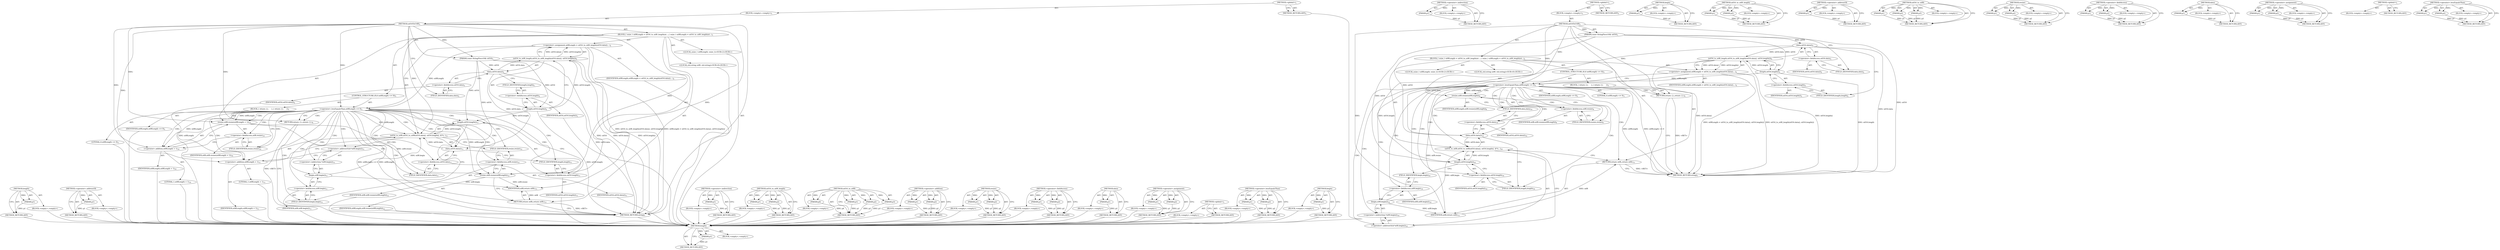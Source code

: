 digraph "begin" {
vulnerable_96 [label=<(METHOD,length)>];
vulnerable_97 [label=<(PARAM,p1)>];
vulnerable_98 [label=<(BLOCK,&lt;empty&gt;,&lt;empty&gt;)>];
vulnerable_99 [label=<(METHOD_RETURN,ANY)>];
vulnerable_120 [label=<(METHOD,&lt;operator&gt;.indirection)>];
vulnerable_121 [label=<(PARAM,p1)>];
vulnerable_122 [label=<(BLOCK,&lt;empty&gt;,&lt;empty&gt;)>];
vulnerable_123 [label=<(METHOD_RETURN,ANY)>];
vulnerable_6 [label=<(METHOD,&lt;global&gt;)<SUB>1</SUB>>];
vulnerable_7 [label=<(BLOCK,&lt;empty&gt;,&lt;empty&gt;)<SUB>1</SUB>>];
vulnerable_8 [label=<(METHOD,utf16ToUtf8)<SUB>1</SUB>>];
vulnerable_9 [label=<(PARAM,const StringPiece16&amp; utf16)<SUB>1</SUB>>];
vulnerable_10 [label=<(BLOCK,{
 ssize_t utf8Length = utf16_to_utf8_length(ut...,{
 ssize_t utf8Length = utf16_to_utf8_length(ut...)<SUB>1</SUB>>];
vulnerable_11 [label="<(LOCAL,ssize_t utf8Length: ssize_t)<SUB>2</SUB>>"];
vulnerable_12 [label=<(&lt;operator&gt;.assignment,utf8Length = utf16_to_utf8_length(utf16.data(),...)<SUB>2</SUB>>];
vulnerable_13 [label=<(IDENTIFIER,utf8Length,utf8Length = utf16_to_utf8_length(utf16.data(),...)<SUB>2</SUB>>];
vulnerable_14 [label=<(utf16_to_utf8_length,utf16_to_utf8_length(utf16.data(), utf16.length()))<SUB>2</SUB>>];
vulnerable_15 [label=<(data,utf16.data())<SUB>2</SUB>>];
vulnerable_16 [label=<(&lt;operator&gt;.fieldAccess,utf16.data)<SUB>2</SUB>>];
vulnerable_17 [label=<(IDENTIFIER,utf16,utf16.data())<SUB>2</SUB>>];
vulnerable_18 [label=<(FIELD_IDENTIFIER,data,data)<SUB>2</SUB>>];
vulnerable_19 [label=<(length,utf16.length())<SUB>2</SUB>>];
vulnerable_20 [label=<(&lt;operator&gt;.fieldAccess,utf16.length)<SUB>2</SUB>>];
vulnerable_21 [label=<(IDENTIFIER,utf16,utf16.length())<SUB>2</SUB>>];
vulnerable_22 [label=<(FIELD_IDENTIFIER,length,length)<SUB>2</SUB>>];
vulnerable_23 [label=<(CONTROL_STRUCTURE,IF,if (utf8Length &lt;= 0))<SUB>3</SUB>>];
vulnerable_24 [label=<(&lt;operator&gt;.lessEqualsThan,utf8Length &lt;= 0)<SUB>3</SUB>>];
vulnerable_25 [label=<(IDENTIFIER,utf8Length,utf8Length &lt;= 0)<SUB>3</SUB>>];
vulnerable_26 [label=<(LITERAL,0,utf8Length &lt;= 0)<SUB>3</SUB>>];
vulnerable_27 [label=<(BLOCK,{
 return {};

     },{
 return {};

     })<SUB>3</SUB>>];
vulnerable_28 [label=<(RETURN,return {};,return {};)<SUB>4</SUB>>];
vulnerable_29 [label="<(LOCAL,std.string utf8: std.string)<SUB>8</SUB>>"];
vulnerable_30 [label=<(resize,utf8.resize(utf8Length))<SUB>9</SUB>>];
vulnerable_31 [label=<(&lt;operator&gt;.fieldAccess,utf8.resize)<SUB>9</SUB>>];
vulnerable_32 [label=<(IDENTIFIER,utf8,utf8.resize(utf8Length))<SUB>9</SUB>>];
vulnerable_33 [label=<(FIELD_IDENTIFIER,resize,resize)<SUB>9</SUB>>];
vulnerable_34 [label=<(IDENTIFIER,utf8Length,utf8.resize(utf8Length))<SUB>9</SUB>>];
vulnerable_35 [label=<(utf16_to_utf8,utf16_to_utf8(utf16.data(), utf16.length(), &amp;*u...)<SUB>10</SUB>>];
vulnerable_36 [label=<(data,utf16.data())<SUB>10</SUB>>];
vulnerable_37 [label=<(&lt;operator&gt;.fieldAccess,utf16.data)<SUB>10</SUB>>];
vulnerable_38 [label=<(IDENTIFIER,utf16,utf16.data())<SUB>10</SUB>>];
vulnerable_39 [label=<(FIELD_IDENTIFIER,data,data)<SUB>10</SUB>>];
vulnerable_40 [label=<(length,utf16.length())<SUB>10</SUB>>];
vulnerable_41 [label=<(&lt;operator&gt;.fieldAccess,utf16.length)<SUB>10</SUB>>];
vulnerable_42 [label=<(IDENTIFIER,utf16,utf16.length())<SUB>10</SUB>>];
vulnerable_43 [label=<(FIELD_IDENTIFIER,length,length)<SUB>10</SUB>>];
vulnerable_44 [label=<(&lt;operator&gt;.addressOf,&amp;*utf8.begin())<SUB>10</SUB>>];
vulnerable_45 [label=<(&lt;operator&gt;.indirection,*utf8.begin())<SUB>10</SUB>>];
vulnerable_46 [label=<(begin,utf8.begin())<SUB>10</SUB>>];
vulnerable_47 [label=<(&lt;operator&gt;.fieldAccess,utf8.begin)<SUB>10</SUB>>];
vulnerable_48 [label=<(IDENTIFIER,utf8,utf8.begin())<SUB>10</SUB>>];
vulnerable_49 [label=<(FIELD_IDENTIFIER,begin,begin)<SUB>10</SUB>>];
vulnerable_50 [label=<(RETURN,return utf8;,return utf8;)<SUB>11</SUB>>];
vulnerable_51 [label=<(IDENTIFIER,utf8,return utf8;)<SUB>11</SUB>>];
vulnerable_52 [label=<(METHOD_RETURN,string)<SUB>1</SUB>>];
vulnerable_54 [label=<(METHOD_RETURN,ANY)<SUB>1</SUB>>];
vulnerable_124 [label=<(METHOD,begin)>];
vulnerable_125 [label=<(PARAM,p1)>];
vulnerable_126 [label=<(BLOCK,&lt;empty&gt;,&lt;empty&gt;)>];
vulnerable_127 [label=<(METHOD_RETURN,ANY)>];
vulnerable_82 [label=<(METHOD,utf16_to_utf8_length)>];
vulnerable_83 [label=<(PARAM,p1)>];
vulnerable_84 [label=<(PARAM,p2)>];
vulnerable_85 [label=<(BLOCK,&lt;empty&gt;,&lt;empty&gt;)>];
vulnerable_86 [label=<(METHOD_RETURN,ANY)>];
vulnerable_116 [label=<(METHOD,&lt;operator&gt;.addressOf)>];
vulnerable_117 [label=<(PARAM,p1)>];
vulnerable_118 [label=<(BLOCK,&lt;empty&gt;,&lt;empty&gt;)>];
vulnerable_119 [label=<(METHOD_RETURN,ANY)>];
vulnerable_110 [label=<(METHOD,utf16_to_utf8)>];
vulnerable_111 [label=<(PARAM,p1)>];
vulnerable_112 [label=<(PARAM,p2)>];
vulnerable_113 [label=<(PARAM,p3)>];
vulnerable_114 [label=<(BLOCK,&lt;empty&gt;,&lt;empty&gt;)>];
vulnerable_115 [label=<(METHOD_RETURN,ANY)>];
vulnerable_105 [label=<(METHOD,resize)>];
vulnerable_106 [label=<(PARAM,p1)>];
vulnerable_107 [label=<(PARAM,p2)>];
vulnerable_108 [label=<(BLOCK,&lt;empty&gt;,&lt;empty&gt;)>];
vulnerable_109 [label=<(METHOD_RETURN,ANY)>];
vulnerable_91 [label=<(METHOD,&lt;operator&gt;.fieldAccess)>];
vulnerable_92 [label=<(PARAM,p1)>];
vulnerable_93 [label=<(PARAM,p2)>];
vulnerable_94 [label=<(BLOCK,&lt;empty&gt;,&lt;empty&gt;)>];
vulnerable_95 [label=<(METHOD_RETURN,ANY)>];
vulnerable_87 [label=<(METHOD,data)>];
vulnerable_88 [label=<(PARAM,p1)>];
vulnerable_89 [label=<(BLOCK,&lt;empty&gt;,&lt;empty&gt;)>];
vulnerable_90 [label=<(METHOD_RETURN,ANY)>];
vulnerable_77 [label=<(METHOD,&lt;operator&gt;.assignment)>];
vulnerable_78 [label=<(PARAM,p1)>];
vulnerable_79 [label=<(PARAM,p2)>];
vulnerable_80 [label=<(BLOCK,&lt;empty&gt;,&lt;empty&gt;)>];
vulnerable_81 [label=<(METHOD_RETURN,ANY)>];
vulnerable_71 [label=<(METHOD,&lt;global&gt;)<SUB>1</SUB>>];
vulnerable_72 [label=<(BLOCK,&lt;empty&gt;,&lt;empty&gt;)>];
vulnerable_73 [label=<(METHOD_RETURN,ANY)>];
vulnerable_100 [label=<(METHOD,&lt;operator&gt;.lessEqualsThan)>];
vulnerable_101 [label=<(PARAM,p1)>];
vulnerable_102 [label=<(PARAM,p2)>];
vulnerable_103 [label=<(BLOCK,&lt;empty&gt;,&lt;empty&gt;)>];
vulnerable_104 [label=<(METHOD_RETURN,ANY)>];
fixed_106 [label=<(METHOD,length)>];
fixed_107 [label=<(PARAM,p1)>];
fixed_108 [label=<(BLOCK,&lt;empty&gt;,&lt;empty&gt;)>];
fixed_109 [label=<(METHOD_RETURN,ANY)>];
fixed_132 [label=<(METHOD,&lt;operator&gt;.addressOf)>];
fixed_133 [label=<(PARAM,p1)>];
fixed_134 [label=<(BLOCK,&lt;empty&gt;,&lt;empty&gt;)>];
fixed_135 [label=<(METHOD_RETURN,ANY)>];
fixed_6 [label=<(METHOD,&lt;global&gt;)<SUB>1</SUB>>];
fixed_7 [label=<(BLOCK,&lt;empty&gt;,&lt;empty&gt;)<SUB>1</SUB>>];
fixed_8 [label=<(METHOD,utf16ToUtf8)<SUB>1</SUB>>];
fixed_9 [label=<(PARAM,const StringPiece16&amp; utf16)<SUB>1</SUB>>];
fixed_10 [label=<(BLOCK,{
 ssize_t utf8Length = utf16_to_utf8_length(ut...,{
 ssize_t utf8Length = utf16_to_utf8_length(ut...)<SUB>1</SUB>>];
fixed_11 [label="<(LOCAL,ssize_t utf8Length: ssize_t)<SUB>2</SUB>>"];
fixed_12 [label=<(&lt;operator&gt;.assignment,utf8Length = utf16_to_utf8_length(utf16.data(),...)<SUB>2</SUB>>];
fixed_13 [label=<(IDENTIFIER,utf8Length,utf8Length = utf16_to_utf8_length(utf16.data(),...)<SUB>2</SUB>>];
fixed_14 [label=<(utf16_to_utf8_length,utf16_to_utf8_length(utf16.data(), utf16.length()))<SUB>2</SUB>>];
fixed_15 [label=<(data,utf16.data())<SUB>2</SUB>>];
fixed_16 [label=<(&lt;operator&gt;.fieldAccess,utf16.data)<SUB>2</SUB>>];
fixed_17 [label=<(IDENTIFIER,utf16,utf16.data())<SUB>2</SUB>>];
fixed_18 [label=<(FIELD_IDENTIFIER,data,data)<SUB>2</SUB>>];
fixed_19 [label=<(length,utf16.length())<SUB>2</SUB>>];
fixed_20 [label=<(&lt;operator&gt;.fieldAccess,utf16.length)<SUB>2</SUB>>];
fixed_21 [label=<(IDENTIFIER,utf16,utf16.length())<SUB>2</SUB>>];
fixed_22 [label=<(FIELD_IDENTIFIER,length,length)<SUB>2</SUB>>];
fixed_23 [label=<(CONTROL_STRUCTURE,IF,if (utf8Length &lt;= 0))<SUB>3</SUB>>];
fixed_24 [label=<(&lt;operator&gt;.lessEqualsThan,utf8Length &lt;= 0)<SUB>3</SUB>>];
fixed_25 [label=<(IDENTIFIER,utf8Length,utf8Length &lt;= 0)<SUB>3</SUB>>];
fixed_26 [label=<(LITERAL,0,utf8Length &lt;= 0)<SUB>3</SUB>>];
fixed_27 [label=<(BLOCK,{
 return {};

     },{
 return {};

     })<SUB>3</SUB>>];
fixed_28 [label=<(RETURN,return {};,return {};)<SUB>4</SUB>>];
fixed_29 [label="<(LOCAL,std.string utf8: std.string)<SUB>8</SUB>>"];
fixed_30 [label=<(resize,utf8.resize(utf8Length + 1))<SUB>10</SUB>>];
fixed_31 [label=<(&lt;operator&gt;.fieldAccess,utf8.resize)<SUB>10</SUB>>];
fixed_32 [label=<(IDENTIFIER,utf8,utf8.resize(utf8Length + 1))<SUB>10</SUB>>];
fixed_33 [label=<(FIELD_IDENTIFIER,resize,resize)<SUB>10</SUB>>];
fixed_34 [label=<(&lt;operator&gt;.addition,utf8Length + 1)<SUB>10</SUB>>];
fixed_35 [label=<(IDENTIFIER,utf8Length,utf8Length + 1)<SUB>10</SUB>>];
fixed_36 [label=<(LITERAL,1,utf8Length + 1)<SUB>10</SUB>>];
fixed_37 [label=<(utf16_to_utf8,utf16_to_utf8(utf16.data(), utf16.length(), &amp;*u...)<SUB>11</SUB>>];
fixed_38 [label=<(data,utf16.data())<SUB>11</SUB>>];
fixed_39 [label=<(&lt;operator&gt;.fieldAccess,utf16.data)<SUB>11</SUB>>];
fixed_40 [label=<(IDENTIFIER,utf16,utf16.data())<SUB>11</SUB>>];
fixed_41 [label=<(FIELD_IDENTIFIER,data,data)<SUB>11</SUB>>];
fixed_42 [label=<(length,utf16.length())<SUB>11</SUB>>];
fixed_43 [label=<(&lt;operator&gt;.fieldAccess,utf16.length)<SUB>11</SUB>>];
fixed_44 [label=<(IDENTIFIER,utf16,utf16.length())<SUB>11</SUB>>];
fixed_45 [label=<(FIELD_IDENTIFIER,length,length)<SUB>11</SUB>>];
fixed_46 [label=<(&lt;operator&gt;.addressOf,&amp;*utf8.begin())<SUB>11</SUB>>];
fixed_47 [label=<(&lt;operator&gt;.indirection,*utf8.begin())<SUB>11</SUB>>];
fixed_48 [label=<(begin,utf8.begin())<SUB>11</SUB>>];
fixed_49 [label=<(&lt;operator&gt;.fieldAccess,utf8.begin)<SUB>11</SUB>>];
fixed_50 [label=<(IDENTIFIER,utf8,utf8.begin())<SUB>11</SUB>>];
fixed_51 [label=<(FIELD_IDENTIFIER,begin,begin)<SUB>11</SUB>>];
fixed_52 [label=<(&lt;operator&gt;.addition,utf8Length + 1)<SUB>11</SUB>>];
fixed_53 [label=<(IDENTIFIER,utf8Length,utf8Length + 1)<SUB>11</SUB>>];
fixed_54 [label=<(LITERAL,1,utf8Length + 1)<SUB>11</SUB>>];
fixed_55 [label=<(resize,utf8.resize(utf8Length))<SUB>12</SUB>>];
fixed_56 [label=<(&lt;operator&gt;.fieldAccess,utf8.resize)<SUB>12</SUB>>];
fixed_57 [label=<(IDENTIFIER,utf8,utf8.resize(utf8Length))<SUB>12</SUB>>];
fixed_58 [label=<(FIELD_IDENTIFIER,resize,resize)<SUB>12</SUB>>];
fixed_59 [label=<(IDENTIFIER,utf8Length,utf8.resize(utf8Length))<SUB>12</SUB>>];
fixed_60 [label=<(RETURN,return utf8;,return utf8;)<SUB>13</SUB>>];
fixed_61 [label=<(IDENTIFIER,utf8,return utf8;)<SUB>13</SUB>>];
fixed_62 [label=<(METHOD_RETURN,string)<SUB>1</SUB>>];
fixed_64 [label=<(METHOD_RETURN,ANY)<SUB>1</SUB>>];
fixed_136 [label=<(METHOD,&lt;operator&gt;.indirection)>];
fixed_137 [label=<(PARAM,p1)>];
fixed_138 [label=<(BLOCK,&lt;empty&gt;,&lt;empty&gt;)>];
fixed_139 [label=<(METHOD_RETURN,ANY)>];
fixed_92 [label=<(METHOD,utf16_to_utf8_length)>];
fixed_93 [label=<(PARAM,p1)>];
fixed_94 [label=<(PARAM,p2)>];
fixed_95 [label=<(BLOCK,&lt;empty&gt;,&lt;empty&gt;)>];
fixed_96 [label=<(METHOD_RETURN,ANY)>];
fixed_125 [label=<(METHOD,utf16_to_utf8)>];
fixed_126 [label=<(PARAM,p1)>];
fixed_127 [label=<(PARAM,p2)>];
fixed_128 [label=<(PARAM,p3)>];
fixed_129 [label=<(PARAM,p4)>];
fixed_130 [label=<(BLOCK,&lt;empty&gt;,&lt;empty&gt;)>];
fixed_131 [label=<(METHOD_RETURN,ANY)>];
fixed_120 [label=<(METHOD,&lt;operator&gt;.addition)>];
fixed_121 [label=<(PARAM,p1)>];
fixed_122 [label=<(PARAM,p2)>];
fixed_123 [label=<(BLOCK,&lt;empty&gt;,&lt;empty&gt;)>];
fixed_124 [label=<(METHOD_RETURN,ANY)>];
fixed_115 [label=<(METHOD,resize)>];
fixed_116 [label=<(PARAM,p1)>];
fixed_117 [label=<(PARAM,p2)>];
fixed_118 [label=<(BLOCK,&lt;empty&gt;,&lt;empty&gt;)>];
fixed_119 [label=<(METHOD_RETURN,ANY)>];
fixed_101 [label=<(METHOD,&lt;operator&gt;.fieldAccess)>];
fixed_102 [label=<(PARAM,p1)>];
fixed_103 [label=<(PARAM,p2)>];
fixed_104 [label=<(BLOCK,&lt;empty&gt;,&lt;empty&gt;)>];
fixed_105 [label=<(METHOD_RETURN,ANY)>];
fixed_97 [label=<(METHOD,data)>];
fixed_98 [label=<(PARAM,p1)>];
fixed_99 [label=<(BLOCK,&lt;empty&gt;,&lt;empty&gt;)>];
fixed_100 [label=<(METHOD_RETURN,ANY)>];
fixed_87 [label=<(METHOD,&lt;operator&gt;.assignment)>];
fixed_88 [label=<(PARAM,p1)>];
fixed_89 [label=<(PARAM,p2)>];
fixed_90 [label=<(BLOCK,&lt;empty&gt;,&lt;empty&gt;)>];
fixed_91 [label=<(METHOD_RETURN,ANY)>];
fixed_81 [label=<(METHOD,&lt;global&gt;)<SUB>1</SUB>>];
fixed_82 [label=<(BLOCK,&lt;empty&gt;,&lt;empty&gt;)>];
fixed_83 [label=<(METHOD_RETURN,ANY)>];
fixed_110 [label=<(METHOD,&lt;operator&gt;.lessEqualsThan)>];
fixed_111 [label=<(PARAM,p1)>];
fixed_112 [label=<(PARAM,p2)>];
fixed_113 [label=<(BLOCK,&lt;empty&gt;,&lt;empty&gt;)>];
fixed_114 [label=<(METHOD_RETURN,ANY)>];
fixed_140 [label=<(METHOD,begin)>];
fixed_141 [label=<(PARAM,p1)>];
fixed_142 [label=<(BLOCK,&lt;empty&gt;,&lt;empty&gt;)>];
fixed_143 [label=<(METHOD_RETURN,ANY)>];
vulnerable_96 -> vulnerable_97  [key=0, label="AST: "];
vulnerable_96 -> vulnerable_97  [key=1, label="DDG: "];
vulnerable_96 -> vulnerable_98  [key=0, label="AST: "];
vulnerable_96 -> vulnerable_99  [key=0, label="AST: "];
vulnerable_96 -> vulnerable_99  [key=1, label="CFG: "];
vulnerable_97 -> vulnerable_99  [key=0, label="DDG: p1"];
vulnerable_120 -> vulnerable_121  [key=0, label="AST: "];
vulnerable_120 -> vulnerable_121  [key=1, label="DDG: "];
vulnerable_120 -> vulnerable_122  [key=0, label="AST: "];
vulnerable_120 -> vulnerable_123  [key=0, label="AST: "];
vulnerable_120 -> vulnerable_123  [key=1, label="CFG: "];
vulnerable_121 -> vulnerable_123  [key=0, label="DDG: p1"];
vulnerable_6 -> vulnerable_7  [key=0, label="AST: "];
vulnerable_6 -> vulnerable_54  [key=0, label="AST: "];
vulnerable_6 -> vulnerable_54  [key=1, label="CFG: "];
vulnerable_7 -> vulnerable_8  [key=0, label="AST: "];
vulnerable_8 -> vulnerable_9  [key=0, label="AST: "];
vulnerable_8 -> vulnerable_9  [key=1, label="DDG: "];
vulnerable_8 -> vulnerable_10  [key=0, label="AST: "];
vulnerable_8 -> vulnerable_52  [key=0, label="AST: "];
vulnerable_8 -> vulnerable_18  [key=0, label="CFG: "];
vulnerable_8 -> vulnerable_30  [key=0, label="DDG: "];
vulnerable_8 -> vulnerable_51  [key=0, label="DDG: "];
vulnerable_8 -> vulnerable_24  [key=0, label="DDG: "];
vulnerable_8 -> vulnerable_28  [key=0, label="DDG: "];
vulnerable_9 -> vulnerable_52  [key=0, label="DDG: utf16"];
vulnerable_9 -> vulnerable_36  [key=0, label="DDG: utf16"];
vulnerable_9 -> vulnerable_40  [key=0, label="DDG: utf16"];
vulnerable_9 -> vulnerable_15  [key=0, label="DDG: utf16"];
vulnerable_9 -> vulnerable_19  [key=0, label="DDG: utf16"];
vulnerable_10 -> vulnerable_11  [key=0, label="AST: "];
vulnerable_10 -> vulnerable_12  [key=0, label="AST: "];
vulnerable_10 -> vulnerable_23  [key=0, label="AST: "];
vulnerable_10 -> vulnerable_29  [key=0, label="AST: "];
vulnerable_10 -> vulnerable_30  [key=0, label="AST: "];
vulnerable_10 -> vulnerable_35  [key=0, label="AST: "];
vulnerable_10 -> vulnerable_50  [key=0, label="AST: "];
vulnerable_12 -> vulnerable_13  [key=0, label="AST: "];
vulnerable_12 -> vulnerable_14  [key=0, label="AST: "];
vulnerable_12 -> vulnerable_24  [key=0, label="CFG: "];
vulnerable_12 -> vulnerable_24  [key=1, label="DDG: utf8Length"];
vulnerable_12 -> vulnerable_52  [key=0, label="DDG: utf16_to_utf8_length(utf16.data(), utf16.length())"];
vulnerable_12 -> vulnerable_52  [key=1, label="DDG: utf8Length = utf16_to_utf8_length(utf16.data(), utf16.length())"];
vulnerable_14 -> vulnerable_15  [key=0, label="AST: "];
vulnerable_14 -> vulnerable_19  [key=0, label="AST: "];
vulnerable_14 -> vulnerable_12  [key=0, label="CFG: "];
vulnerable_14 -> vulnerable_12  [key=1, label="DDG: utf16.data()"];
vulnerable_14 -> vulnerable_12  [key=2, label="DDG: utf16.length()"];
vulnerable_14 -> vulnerable_52  [key=0, label="DDG: utf16.data()"];
vulnerable_14 -> vulnerable_52  [key=1, label="DDG: utf16.length()"];
vulnerable_15 -> vulnerable_16  [key=0, label="AST: "];
vulnerable_15 -> vulnerable_22  [key=0, label="CFG: "];
vulnerable_15 -> vulnerable_52  [key=0, label="DDG: utf16.data"];
vulnerable_15 -> vulnerable_14  [key=0, label="DDG: utf16.data"];
vulnerable_15 -> vulnerable_36  [key=0, label="DDG: utf16.data"];
vulnerable_16 -> vulnerable_17  [key=0, label="AST: "];
vulnerable_16 -> vulnerable_18  [key=0, label="AST: "];
vulnerable_16 -> vulnerable_15  [key=0, label="CFG: "];
vulnerable_18 -> vulnerable_16  [key=0, label="CFG: "];
vulnerable_19 -> vulnerable_20  [key=0, label="AST: "];
vulnerable_19 -> vulnerable_14  [key=0, label="CFG: "];
vulnerable_19 -> vulnerable_14  [key=1, label="DDG: utf16.length"];
vulnerable_19 -> vulnerable_52  [key=0, label="DDG: utf16.length"];
vulnerable_19 -> vulnerable_40  [key=0, label="DDG: utf16.length"];
vulnerable_20 -> vulnerable_21  [key=0, label="AST: "];
vulnerable_20 -> vulnerable_22  [key=0, label="AST: "];
vulnerable_20 -> vulnerable_19  [key=0, label="CFG: "];
vulnerable_22 -> vulnerable_20  [key=0, label="CFG: "];
vulnerable_23 -> vulnerable_24  [key=0, label="AST: "];
vulnerable_23 -> vulnerable_27  [key=0, label="AST: "];
vulnerable_24 -> vulnerable_25  [key=0, label="AST: "];
vulnerable_24 -> vulnerable_26  [key=0, label="AST: "];
vulnerable_24 -> vulnerable_28  [key=0, label="CFG: "];
vulnerable_24 -> vulnerable_28  [key=1, label="CDG: "];
vulnerable_24 -> vulnerable_33  [key=0, label="CFG: "];
vulnerable_24 -> vulnerable_33  [key=1, label="CDG: "];
vulnerable_24 -> vulnerable_52  [key=0, label="DDG: utf8Length"];
vulnerable_24 -> vulnerable_52  [key=1, label="DDG: utf8Length &lt;= 0"];
vulnerable_24 -> vulnerable_30  [key=0, label="DDG: utf8Length"];
vulnerable_24 -> vulnerable_30  [key=1, label="CDG: "];
vulnerable_24 -> vulnerable_40  [key=0, label="CDG: "];
vulnerable_24 -> vulnerable_47  [key=0, label="CDG: "];
vulnerable_24 -> vulnerable_49  [key=0, label="CDG: "];
vulnerable_24 -> vulnerable_50  [key=0, label="CDG: "];
vulnerable_24 -> vulnerable_36  [key=0, label="CDG: "];
vulnerable_24 -> vulnerable_44  [key=0, label="CDG: "];
vulnerable_24 -> vulnerable_35  [key=0, label="CDG: "];
vulnerable_24 -> vulnerable_37  [key=0, label="CDG: "];
vulnerable_24 -> vulnerable_46  [key=0, label="CDG: "];
vulnerable_24 -> vulnerable_41  [key=0, label="CDG: "];
vulnerable_24 -> vulnerable_45  [key=0, label="CDG: "];
vulnerable_24 -> vulnerable_39  [key=0, label="CDG: "];
vulnerable_24 -> vulnerable_31  [key=0, label="CDG: "];
vulnerable_24 -> vulnerable_43  [key=0, label="CDG: "];
vulnerable_27 -> vulnerable_28  [key=0, label="AST: "];
vulnerable_28 -> vulnerable_52  [key=0, label="CFG: "];
vulnerable_28 -> vulnerable_52  [key=1, label="DDG: &lt;RET&gt;"];
vulnerable_30 -> vulnerable_31  [key=0, label="AST: "];
vulnerable_30 -> vulnerable_34  [key=0, label="AST: "];
vulnerable_30 -> vulnerable_39  [key=0, label="CFG: "];
vulnerable_30 -> vulnerable_51  [key=0, label="DDG: utf8.resize"];
vulnerable_31 -> vulnerable_32  [key=0, label="AST: "];
vulnerable_31 -> vulnerable_33  [key=0, label="AST: "];
vulnerable_31 -> vulnerable_30  [key=0, label="CFG: "];
vulnerable_33 -> vulnerable_31  [key=0, label="CFG: "];
vulnerable_35 -> vulnerable_36  [key=0, label="AST: "];
vulnerable_35 -> vulnerable_40  [key=0, label="AST: "];
vulnerable_35 -> vulnerable_44  [key=0, label="AST: "];
vulnerable_35 -> vulnerable_50  [key=0, label="CFG: "];
vulnerable_36 -> vulnerable_37  [key=0, label="AST: "];
vulnerable_36 -> vulnerable_43  [key=0, label="CFG: "];
vulnerable_36 -> vulnerable_35  [key=0, label="DDG: utf16.data"];
vulnerable_37 -> vulnerable_38  [key=0, label="AST: "];
vulnerable_37 -> vulnerable_39  [key=0, label="AST: "];
vulnerable_37 -> vulnerable_36  [key=0, label="CFG: "];
vulnerable_39 -> vulnerable_37  [key=0, label="CFG: "];
vulnerable_40 -> vulnerable_41  [key=0, label="AST: "];
vulnerable_40 -> vulnerable_49  [key=0, label="CFG: "];
vulnerable_40 -> vulnerable_35  [key=0, label="DDG: utf16.length"];
vulnerable_41 -> vulnerable_42  [key=0, label="AST: "];
vulnerable_41 -> vulnerable_43  [key=0, label="AST: "];
vulnerable_41 -> vulnerable_40  [key=0, label="CFG: "];
vulnerable_43 -> vulnerable_41  [key=0, label="CFG: "];
vulnerable_44 -> vulnerable_45  [key=0, label="AST: "];
vulnerable_44 -> vulnerable_35  [key=0, label="CFG: "];
vulnerable_45 -> vulnerable_46  [key=0, label="AST: "];
vulnerable_45 -> vulnerable_44  [key=0, label="CFG: "];
vulnerable_46 -> vulnerable_47  [key=0, label="AST: "];
vulnerable_46 -> vulnerable_45  [key=0, label="CFG: "];
vulnerable_46 -> vulnerable_35  [key=0, label="DDG: utf8.begin"];
vulnerable_46 -> vulnerable_51  [key=0, label="DDG: utf8.begin"];
vulnerable_47 -> vulnerable_48  [key=0, label="AST: "];
vulnerable_47 -> vulnerable_49  [key=0, label="AST: "];
vulnerable_47 -> vulnerable_46  [key=0, label="CFG: "];
vulnerable_49 -> vulnerable_47  [key=0, label="CFG: "];
vulnerable_50 -> vulnerable_51  [key=0, label="AST: "];
vulnerable_50 -> vulnerable_52  [key=0, label="CFG: "];
vulnerable_50 -> vulnerable_52  [key=1, label="DDG: &lt;RET&gt;"];
vulnerable_51 -> vulnerable_50  [key=0, label="DDG: utf8"];
vulnerable_124 -> vulnerable_125  [key=0, label="AST: "];
vulnerable_124 -> vulnerable_125  [key=1, label="DDG: "];
vulnerable_124 -> vulnerable_126  [key=0, label="AST: "];
vulnerable_124 -> vulnerable_127  [key=0, label="AST: "];
vulnerable_124 -> vulnerable_127  [key=1, label="CFG: "];
vulnerable_125 -> vulnerable_127  [key=0, label="DDG: p1"];
vulnerable_82 -> vulnerable_83  [key=0, label="AST: "];
vulnerable_82 -> vulnerable_83  [key=1, label="DDG: "];
vulnerable_82 -> vulnerable_85  [key=0, label="AST: "];
vulnerable_82 -> vulnerable_84  [key=0, label="AST: "];
vulnerable_82 -> vulnerable_84  [key=1, label="DDG: "];
vulnerable_82 -> vulnerable_86  [key=0, label="AST: "];
vulnerable_82 -> vulnerable_86  [key=1, label="CFG: "];
vulnerable_83 -> vulnerable_86  [key=0, label="DDG: p1"];
vulnerable_84 -> vulnerable_86  [key=0, label="DDG: p2"];
vulnerable_116 -> vulnerable_117  [key=0, label="AST: "];
vulnerable_116 -> vulnerable_117  [key=1, label="DDG: "];
vulnerable_116 -> vulnerable_118  [key=0, label="AST: "];
vulnerable_116 -> vulnerable_119  [key=0, label="AST: "];
vulnerable_116 -> vulnerable_119  [key=1, label="CFG: "];
vulnerable_117 -> vulnerable_119  [key=0, label="DDG: p1"];
vulnerable_110 -> vulnerable_111  [key=0, label="AST: "];
vulnerable_110 -> vulnerable_111  [key=1, label="DDG: "];
vulnerable_110 -> vulnerable_114  [key=0, label="AST: "];
vulnerable_110 -> vulnerable_112  [key=0, label="AST: "];
vulnerable_110 -> vulnerable_112  [key=1, label="DDG: "];
vulnerable_110 -> vulnerable_115  [key=0, label="AST: "];
vulnerable_110 -> vulnerable_115  [key=1, label="CFG: "];
vulnerable_110 -> vulnerable_113  [key=0, label="AST: "];
vulnerable_110 -> vulnerable_113  [key=1, label="DDG: "];
vulnerable_111 -> vulnerable_115  [key=0, label="DDG: p1"];
vulnerable_112 -> vulnerable_115  [key=0, label="DDG: p2"];
vulnerable_113 -> vulnerable_115  [key=0, label="DDG: p3"];
vulnerable_105 -> vulnerable_106  [key=0, label="AST: "];
vulnerable_105 -> vulnerable_106  [key=1, label="DDG: "];
vulnerable_105 -> vulnerable_108  [key=0, label="AST: "];
vulnerable_105 -> vulnerable_107  [key=0, label="AST: "];
vulnerable_105 -> vulnerable_107  [key=1, label="DDG: "];
vulnerable_105 -> vulnerable_109  [key=0, label="AST: "];
vulnerable_105 -> vulnerable_109  [key=1, label="CFG: "];
vulnerable_106 -> vulnerable_109  [key=0, label="DDG: p1"];
vulnerable_107 -> vulnerable_109  [key=0, label="DDG: p2"];
vulnerable_91 -> vulnerable_92  [key=0, label="AST: "];
vulnerable_91 -> vulnerable_92  [key=1, label="DDG: "];
vulnerable_91 -> vulnerable_94  [key=0, label="AST: "];
vulnerable_91 -> vulnerable_93  [key=0, label="AST: "];
vulnerable_91 -> vulnerable_93  [key=1, label="DDG: "];
vulnerable_91 -> vulnerable_95  [key=0, label="AST: "];
vulnerable_91 -> vulnerable_95  [key=1, label="CFG: "];
vulnerable_92 -> vulnerable_95  [key=0, label="DDG: p1"];
vulnerable_93 -> vulnerable_95  [key=0, label="DDG: p2"];
vulnerable_87 -> vulnerable_88  [key=0, label="AST: "];
vulnerable_87 -> vulnerable_88  [key=1, label="DDG: "];
vulnerable_87 -> vulnerable_89  [key=0, label="AST: "];
vulnerable_87 -> vulnerable_90  [key=0, label="AST: "];
vulnerable_87 -> vulnerable_90  [key=1, label="CFG: "];
vulnerable_88 -> vulnerable_90  [key=0, label="DDG: p1"];
vulnerable_77 -> vulnerable_78  [key=0, label="AST: "];
vulnerable_77 -> vulnerable_78  [key=1, label="DDG: "];
vulnerable_77 -> vulnerable_80  [key=0, label="AST: "];
vulnerable_77 -> vulnerable_79  [key=0, label="AST: "];
vulnerable_77 -> vulnerable_79  [key=1, label="DDG: "];
vulnerable_77 -> vulnerable_81  [key=0, label="AST: "];
vulnerable_77 -> vulnerable_81  [key=1, label="CFG: "];
vulnerable_78 -> vulnerable_81  [key=0, label="DDG: p1"];
vulnerable_79 -> vulnerable_81  [key=0, label="DDG: p2"];
vulnerable_71 -> vulnerable_72  [key=0, label="AST: "];
vulnerable_71 -> vulnerable_73  [key=0, label="AST: "];
vulnerable_71 -> vulnerable_73  [key=1, label="CFG: "];
vulnerable_100 -> vulnerable_101  [key=0, label="AST: "];
vulnerable_100 -> vulnerable_101  [key=1, label="DDG: "];
vulnerable_100 -> vulnerable_103  [key=0, label="AST: "];
vulnerable_100 -> vulnerable_102  [key=0, label="AST: "];
vulnerable_100 -> vulnerable_102  [key=1, label="DDG: "];
vulnerable_100 -> vulnerable_104  [key=0, label="AST: "];
vulnerable_100 -> vulnerable_104  [key=1, label="CFG: "];
vulnerable_101 -> vulnerable_104  [key=0, label="DDG: p1"];
vulnerable_102 -> vulnerable_104  [key=0, label="DDG: p2"];
fixed_106 -> fixed_107  [key=0, label="AST: "];
fixed_106 -> fixed_107  [key=1, label="DDG: "];
fixed_106 -> fixed_108  [key=0, label="AST: "];
fixed_106 -> fixed_109  [key=0, label="AST: "];
fixed_106 -> fixed_109  [key=1, label="CFG: "];
fixed_107 -> fixed_109  [key=0, label="DDG: p1"];
fixed_108 -> vulnerable_96  [key=0];
fixed_109 -> vulnerable_96  [key=0];
fixed_132 -> fixed_133  [key=0, label="AST: "];
fixed_132 -> fixed_133  [key=1, label="DDG: "];
fixed_132 -> fixed_134  [key=0, label="AST: "];
fixed_132 -> fixed_135  [key=0, label="AST: "];
fixed_132 -> fixed_135  [key=1, label="CFG: "];
fixed_133 -> fixed_135  [key=0, label="DDG: p1"];
fixed_134 -> vulnerable_96  [key=0];
fixed_135 -> vulnerable_96  [key=0];
fixed_6 -> fixed_7  [key=0, label="AST: "];
fixed_6 -> fixed_64  [key=0, label="AST: "];
fixed_6 -> fixed_64  [key=1, label="CFG: "];
fixed_7 -> fixed_8  [key=0, label="AST: "];
fixed_8 -> fixed_9  [key=0, label="AST: "];
fixed_8 -> fixed_9  [key=1, label="DDG: "];
fixed_8 -> fixed_10  [key=0, label="AST: "];
fixed_8 -> fixed_62  [key=0, label="AST: "];
fixed_8 -> fixed_18  [key=0, label="CFG: "];
fixed_8 -> fixed_30  [key=0, label="DDG: "];
fixed_8 -> fixed_37  [key=0, label="DDG: "];
fixed_8 -> fixed_55  [key=0, label="DDG: "];
fixed_8 -> fixed_61  [key=0, label="DDG: "];
fixed_8 -> fixed_24  [key=0, label="DDG: "];
fixed_8 -> fixed_28  [key=0, label="DDG: "];
fixed_8 -> fixed_34  [key=0, label="DDG: "];
fixed_8 -> fixed_52  [key=0, label="DDG: "];
fixed_9 -> fixed_62  [key=0, label="DDG: utf16"];
fixed_9 -> fixed_38  [key=0, label="DDG: utf16"];
fixed_9 -> fixed_42  [key=0, label="DDG: utf16"];
fixed_9 -> fixed_15  [key=0, label="DDG: utf16"];
fixed_9 -> fixed_19  [key=0, label="DDG: utf16"];
fixed_10 -> fixed_11  [key=0, label="AST: "];
fixed_10 -> fixed_12  [key=0, label="AST: "];
fixed_10 -> fixed_23  [key=0, label="AST: "];
fixed_10 -> fixed_29  [key=0, label="AST: "];
fixed_10 -> fixed_30  [key=0, label="AST: "];
fixed_10 -> fixed_37  [key=0, label="AST: "];
fixed_10 -> fixed_55  [key=0, label="AST: "];
fixed_10 -> fixed_60  [key=0, label="AST: "];
fixed_11 -> vulnerable_96  [key=0];
fixed_12 -> fixed_13  [key=0, label="AST: "];
fixed_12 -> fixed_14  [key=0, label="AST: "];
fixed_12 -> fixed_24  [key=0, label="CFG: "];
fixed_12 -> fixed_24  [key=1, label="DDG: utf8Length"];
fixed_12 -> fixed_62  [key=0, label="DDG: utf16_to_utf8_length(utf16.data(), utf16.length())"];
fixed_12 -> fixed_62  [key=1, label="DDG: utf8Length = utf16_to_utf8_length(utf16.data(), utf16.length())"];
fixed_13 -> vulnerable_96  [key=0];
fixed_14 -> fixed_15  [key=0, label="AST: "];
fixed_14 -> fixed_19  [key=0, label="AST: "];
fixed_14 -> fixed_12  [key=0, label="CFG: "];
fixed_14 -> fixed_12  [key=1, label="DDG: utf16.data()"];
fixed_14 -> fixed_12  [key=2, label="DDG: utf16.length()"];
fixed_14 -> fixed_62  [key=0, label="DDG: utf16.data()"];
fixed_14 -> fixed_62  [key=1, label="DDG: utf16.length()"];
fixed_15 -> fixed_16  [key=0, label="AST: "];
fixed_15 -> fixed_22  [key=0, label="CFG: "];
fixed_15 -> fixed_62  [key=0, label="DDG: utf16.data"];
fixed_15 -> fixed_14  [key=0, label="DDG: utf16.data"];
fixed_15 -> fixed_38  [key=0, label="DDG: utf16.data"];
fixed_16 -> fixed_17  [key=0, label="AST: "];
fixed_16 -> fixed_18  [key=0, label="AST: "];
fixed_16 -> fixed_15  [key=0, label="CFG: "];
fixed_17 -> vulnerable_96  [key=0];
fixed_18 -> fixed_16  [key=0, label="CFG: "];
fixed_19 -> fixed_20  [key=0, label="AST: "];
fixed_19 -> fixed_14  [key=0, label="CFG: "];
fixed_19 -> fixed_14  [key=1, label="DDG: utf16.length"];
fixed_19 -> fixed_62  [key=0, label="DDG: utf16.length"];
fixed_19 -> fixed_42  [key=0, label="DDG: utf16.length"];
fixed_20 -> fixed_21  [key=0, label="AST: "];
fixed_20 -> fixed_22  [key=0, label="AST: "];
fixed_20 -> fixed_19  [key=0, label="CFG: "];
fixed_21 -> vulnerable_96  [key=0];
fixed_22 -> fixed_20  [key=0, label="CFG: "];
fixed_23 -> fixed_24  [key=0, label="AST: "];
fixed_23 -> fixed_27  [key=0, label="AST: "];
fixed_24 -> fixed_25  [key=0, label="AST: "];
fixed_24 -> fixed_26  [key=0, label="AST: "];
fixed_24 -> fixed_28  [key=0, label="CFG: "];
fixed_24 -> fixed_28  [key=1, label="CDG: "];
fixed_24 -> fixed_33  [key=0, label="CFG: "];
fixed_24 -> fixed_33  [key=1, label="CDG: "];
fixed_24 -> fixed_62  [key=0, label="DDG: utf8Length"];
fixed_24 -> fixed_62  [key=1, label="DDG: utf8Length &lt;= 0"];
fixed_24 -> fixed_30  [key=0, label="DDG: utf8Length"];
fixed_24 -> fixed_30  [key=1, label="CDG: "];
fixed_24 -> fixed_37  [key=0, label="DDG: utf8Length"];
fixed_24 -> fixed_37  [key=1, label="CDG: "];
fixed_24 -> fixed_55  [key=0, label="DDG: utf8Length"];
fixed_24 -> fixed_55  [key=1, label="CDG: "];
fixed_24 -> fixed_34  [key=0, label="DDG: utf8Length"];
fixed_24 -> fixed_34  [key=1, label="CDG: "];
fixed_24 -> fixed_52  [key=0, label="DDG: utf8Length"];
fixed_24 -> fixed_52  [key=1, label="CDG: "];
fixed_24 -> fixed_47  [key=0, label="CDG: "];
fixed_24 -> fixed_48  [key=0, label="CDG: "];
fixed_24 -> fixed_58  [key=0, label="CDG: "];
fixed_24 -> fixed_49  [key=0, label="CDG: "];
fixed_24 -> fixed_60  [key=0, label="CDG: "];
fixed_24 -> fixed_42  [key=0, label="CDG: "];
fixed_24 -> fixed_51  [key=0, label="CDG: "];
fixed_24 -> fixed_46  [key=0, label="CDG: "];
fixed_24 -> fixed_38  [key=0, label="CDG: "];
fixed_24 -> fixed_56  [key=0, label="CDG: "];
fixed_24 -> fixed_41  [key=0, label="CDG: "];
fixed_24 -> fixed_45  [key=0, label="CDG: "];
fixed_24 -> fixed_39  [key=0, label="CDG: "];
fixed_24 -> fixed_31  [key=0, label="CDG: "];
fixed_24 -> fixed_43  [key=0, label="CDG: "];
fixed_25 -> vulnerable_96  [key=0];
fixed_26 -> vulnerable_96  [key=0];
fixed_27 -> fixed_28  [key=0, label="AST: "];
fixed_28 -> fixed_62  [key=0, label="CFG: "];
fixed_28 -> fixed_62  [key=1, label="DDG: &lt;RET&gt;"];
fixed_29 -> vulnerable_96  [key=0];
fixed_30 -> fixed_31  [key=0, label="AST: "];
fixed_30 -> fixed_34  [key=0, label="AST: "];
fixed_30 -> fixed_41  [key=0, label="CFG: "];
fixed_30 -> fixed_55  [key=0, label="DDG: utf8.resize"];
fixed_31 -> fixed_32  [key=0, label="AST: "];
fixed_31 -> fixed_33  [key=0, label="AST: "];
fixed_31 -> fixed_34  [key=0, label="CFG: "];
fixed_32 -> vulnerable_96  [key=0];
fixed_33 -> fixed_31  [key=0, label="CFG: "];
fixed_34 -> fixed_35  [key=0, label="AST: "];
fixed_34 -> fixed_36  [key=0, label="AST: "];
fixed_34 -> fixed_30  [key=0, label="CFG: "];
fixed_35 -> vulnerable_96  [key=0];
fixed_36 -> vulnerable_96  [key=0];
fixed_37 -> fixed_38  [key=0, label="AST: "];
fixed_37 -> fixed_42  [key=0, label="AST: "];
fixed_37 -> fixed_46  [key=0, label="AST: "];
fixed_37 -> fixed_52  [key=0, label="AST: "];
fixed_37 -> fixed_58  [key=0, label="CFG: "];
fixed_38 -> fixed_39  [key=0, label="AST: "];
fixed_38 -> fixed_45  [key=0, label="CFG: "];
fixed_38 -> fixed_37  [key=0, label="DDG: utf16.data"];
fixed_39 -> fixed_40  [key=0, label="AST: "];
fixed_39 -> fixed_41  [key=0, label="AST: "];
fixed_39 -> fixed_38  [key=0, label="CFG: "];
fixed_40 -> vulnerable_96  [key=0];
fixed_41 -> fixed_39  [key=0, label="CFG: "];
fixed_42 -> fixed_43  [key=0, label="AST: "];
fixed_42 -> fixed_51  [key=0, label="CFG: "];
fixed_42 -> fixed_37  [key=0, label="DDG: utf16.length"];
fixed_43 -> fixed_44  [key=0, label="AST: "];
fixed_43 -> fixed_45  [key=0, label="AST: "];
fixed_43 -> fixed_42  [key=0, label="CFG: "];
fixed_44 -> vulnerable_96  [key=0];
fixed_45 -> fixed_43  [key=0, label="CFG: "];
fixed_46 -> fixed_47  [key=0, label="AST: "];
fixed_46 -> fixed_52  [key=0, label="CFG: "];
fixed_47 -> fixed_48  [key=0, label="AST: "];
fixed_47 -> fixed_46  [key=0, label="CFG: "];
fixed_48 -> fixed_49  [key=0, label="AST: "];
fixed_48 -> fixed_47  [key=0, label="CFG: "];
fixed_48 -> fixed_37  [key=0, label="DDG: utf8.begin"];
fixed_48 -> fixed_61  [key=0, label="DDG: utf8.begin"];
fixed_49 -> fixed_50  [key=0, label="AST: "];
fixed_49 -> fixed_51  [key=0, label="AST: "];
fixed_49 -> fixed_48  [key=0, label="CFG: "];
fixed_50 -> vulnerable_96  [key=0];
fixed_51 -> fixed_49  [key=0, label="CFG: "];
fixed_52 -> fixed_53  [key=0, label="AST: "];
fixed_52 -> fixed_54  [key=0, label="AST: "];
fixed_52 -> fixed_37  [key=0, label="CFG: "];
fixed_53 -> vulnerable_96  [key=0];
fixed_54 -> vulnerable_96  [key=0];
fixed_55 -> fixed_56  [key=0, label="AST: "];
fixed_55 -> fixed_59  [key=0, label="AST: "];
fixed_55 -> fixed_60  [key=0, label="CFG: "];
fixed_55 -> fixed_61  [key=0, label="DDG: utf8.resize"];
fixed_56 -> fixed_57  [key=0, label="AST: "];
fixed_56 -> fixed_58  [key=0, label="AST: "];
fixed_56 -> fixed_55  [key=0, label="CFG: "];
fixed_57 -> vulnerable_96  [key=0];
fixed_58 -> fixed_56  [key=0, label="CFG: "];
fixed_59 -> vulnerable_96  [key=0];
fixed_60 -> fixed_61  [key=0, label="AST: "];
fixed_60 -> fixed_62  [key=0, label="CFG: "];
fixed_60 -> fixed_62  [key=1, label="DDG: &lt;RET&gt;"];
fixed_61 -> fixed_60  [key=0, label="DDG: utf8"];
fixed_62 -> vulnerable_96  [key=0];
fixed_64 -> vulnerable_96  [key=0];
fixed_136 -> fixed_137  [key=0, label="AST: "];
fixed_136 -> fixed_137  [key=1, label="DDG: "];
fixed_136 -> fixed_138  [key=0, label="AST: "];
fixed_136 -> fixed_139  [key=0, label="AST: "];
fixed_136 -> fixed_139  [key=1, label="CFG: "];
fixed_137 -> fixed_139  [key=0, label="DDG: p1"];
fixed_138 -> vulnerable_96  [key=0];
fixed_139 -> vulnerable_96  [key=0];
fixed_92 -> fixed_93  [key=0, label="AST: "];
fixed_92 -> fixed_93  [key=1, label="DDG: "];
fixed_92 -> fixed_95  [key=0, label="AST: "];
fixed_92 -> fixed_94  [key=0, label="AST: "];
fixed_92 -> fixed_94  [key=1, label="DDG: "];
fixed_92 -> fixed_96  [key=0, label="AST: "];
fixed_92 -> fixed_96  [key=1, label="CFG: "];
fixed_93 -> fixed_96  [key=0, label="DDG: p1"];
fixed_94 -> fixed_96  [key=0, label="DDG: p2"];
fixed_95 -> vulnerable_96  [key=0];
fixed_96 -> vulnerable_96  [key=0];
fixed_125 -> fixed_126  [key=0, label="AST: "];
fixed_125 -> fixed_126  [key=1, label="DDG: "];
fixed_125 -> fixed_130  [key=0, label="AST: "];
fixed_125 -> fixed_127  [key=0, label="AST: "];
fixed_125 -> fixed_127  [key=1, label="DDG: "];
fixed_125 -> fixed_131  [key=0, label="AST: "];
fixed_125 -> fixed_131  [key=1, label="CFG: "];
fixed_125 -> fixed_128  [key=0, label="AST: "];
fixed_125 -> fixed_128  [key=1, label="DDG: "];
fixed_125 -> fixed_129  [key=0, label="AST: "];
fixed_125 -> fixed_129  [key=1, label="DDG: "];
fixed_126 -> fixed_131  [key=0, label="DDG: p1"];
fixed_127 -> fixed_131  [key=0, label="DDG: p2"];
fixed_128 -> fixed_131  [key=0, label="DDG: p3"];
fixed_129 -> fixed_131  [key=0, label="DDG: p4"];
fixed_130 -> vulnerable_96  [key=0];
fixed_131 -> vulnerable_96  [key=0];
fixed_120 -> fixed_121  [key=0, label="AST: "];
fixed_120 -> fixed_121  [key=1, label="DDG: "];
fixed_120 -> fixed_123  [key=0, label="AST: "];
fixed_120 -> fixed_122  [key=0, label="AST: "];
fixed_120 -> fixed_122  [key=1, label="DDG: "];
fixed_120 -> fixed_124  [key=0, label="AST: "];
fixed_120 -> fixed_124  [key=1, label="CFG: "];
fixed_121 -> fixed_124  [key=0, label="DDG: p1"];
fixed_122 -> fixed_124  [key=0, label="DDG: p2"];
fixed_123 -> vulnerable_96  [key=0];
fixed_124 -> vulnerable_96  [key=0];
fixed_115 -> fixed_116  [key=0, label="AST: "];
fixed_115 -> fixed_116  [key=1, label="DDG: "];
fixed_115 -> fixed_118  [key=0, label="AST: "];
fixed_115 -> fixed_117  [key=0, label="AST: "];
fixed_115 -> fixed_117  [key=1, label="DDG: "];
fixed_115 -> fixed_119  [key=0, label="AST: "];
fixed_115 -> fixed_119  [key=1, label="CFG: "];
fixed_116 -> fixed_119  [key=0, label="DDG: p1"];
fixed_117 -> fixed_119  [key=0, label="DDG: p2"];
fixed_118 -> vulnerable_96  [key=0];
fixed_119 -> vulnerable_96  [key=0];
fixed_101 -> fixed_102  [key=0, label="AST: "];
fixed_101 -> fixed_102  [key=1, label="DDG: "];
fixed_101 -> fixed_104  [key=0, label="AST: "];
fixed_101 -> fixed_103  [key=0, label="AST: "];
fixed_101 -> fixed_103  [key=1, label="DDG: "];
fixed_101 -> fixed_105  [key=0, label="AST: "];
fixed_101 -> fixed_105  [key=1, label="CFG: "];
fixed_102 -> fixed_105  [key=0, label="DDG: p1"];
fixed_103 -> fixed_105  [key=0, label="DDG: p2"];
fixed_104 -> vulnerable_96  [key=0];
fixed_105 -> vulnerable_96  [key=0];
fixed_97 -> fixed_98  [key=0, label="AST: "];
fixed_97 -> fixed_98  [key=1, label="DDG: "];
fixed_97 -> fixed_99  [key=0, label="AST: "];
fixed_97 -> fixed_100  [key=0, label="AST: "];
fixed_97 -> fixed_100  [key=1, label="CFG: "];
fixed_98 -> fixed_100  [key=0, label="DDG: p1"];
fixed_99 -> vulnerable_96  [key=0];
fixed_100 -> vulnerable_96  [key=0];
fixed_87 -> fixed_88  [key=0, label="AST: "];
fixed_87 -> fixed_88  [key=1, label="DDG: "];
fixed_87 -> fixed_90  [key=0, label="AST: "];
fixed_87 -> fixed_89  [key=0, label="AST: "];
fixed_87 -> fixed_89  [key=1, label="DDG: "];
fixed_87 -> fixed_91  [key=0, label="AST: "];
fixed_87 -> fixed_91  [key=1, label="CFG: "];
fixed_88 -> fixed_91  [key=0, label="DDG: p1"];
fixed_89 -> fixed_91  [key=0, label="DDG: p2"];
fixed_90 -> vulnerable_96  [key=0];
fixed_91 -> vulnerable_96  [key=0];
fixed_81 -> fixed_82  [key=0, label="AST: "];
fixed_81 -> fixed_83  [key=0, label="AST: "];
fixed_81 -> fixed_83  [key=1, label="CFG: "];
fixed_82 -> vulnerable_96  [key=0];
fixed_83 -> vulnerable_96  [key=0];
fixed_110 -> fixed_111  [key=0, label="AST: "];
fixed_110 -> fixed_111  [key=1, label="DDG: "];
fixed_110 -> fixed_113  [key=0, label="AST: "];
fixed_110 -> fixed_112  [key=0, label="AST: "];
fixed_110 -> fixed_112  [key=1, label="DDG: "];
fixed_110 -> fixed_114  [key=0, label="AST: "];
fixed_110 -> fixed_114  [key=1, label="CFG: "];
fixed_111 -> fixed_114  [key=0, label="DDG: p1"];
fixed_112 -> fixed_114  [key=0, label="DDG: p2"];
fixed_113 -> vulnerable_96  [key=0];
fixed_114 -> vulnerable_96  [key=0];
fixed_140 -> fixed_141  [key=0, label="AST: "];
fixed_140 -> fixed_141  [key=1, label="DDG: "];
fixed_140 -> fixed_142  [key=0, label="AST: "];
fixed_140 -> fixed_143  [key=0, label="AST: "];
fixed_140 -> fixed_143  [key=1, label="CFG: "];
fixed_141 -> fixed_143  [key=0, label="DDG: p1"];
fixed_142 -> vulnerable_96  [key=0];
fixed_143 -> vulnerable_96  [key=0];
}
